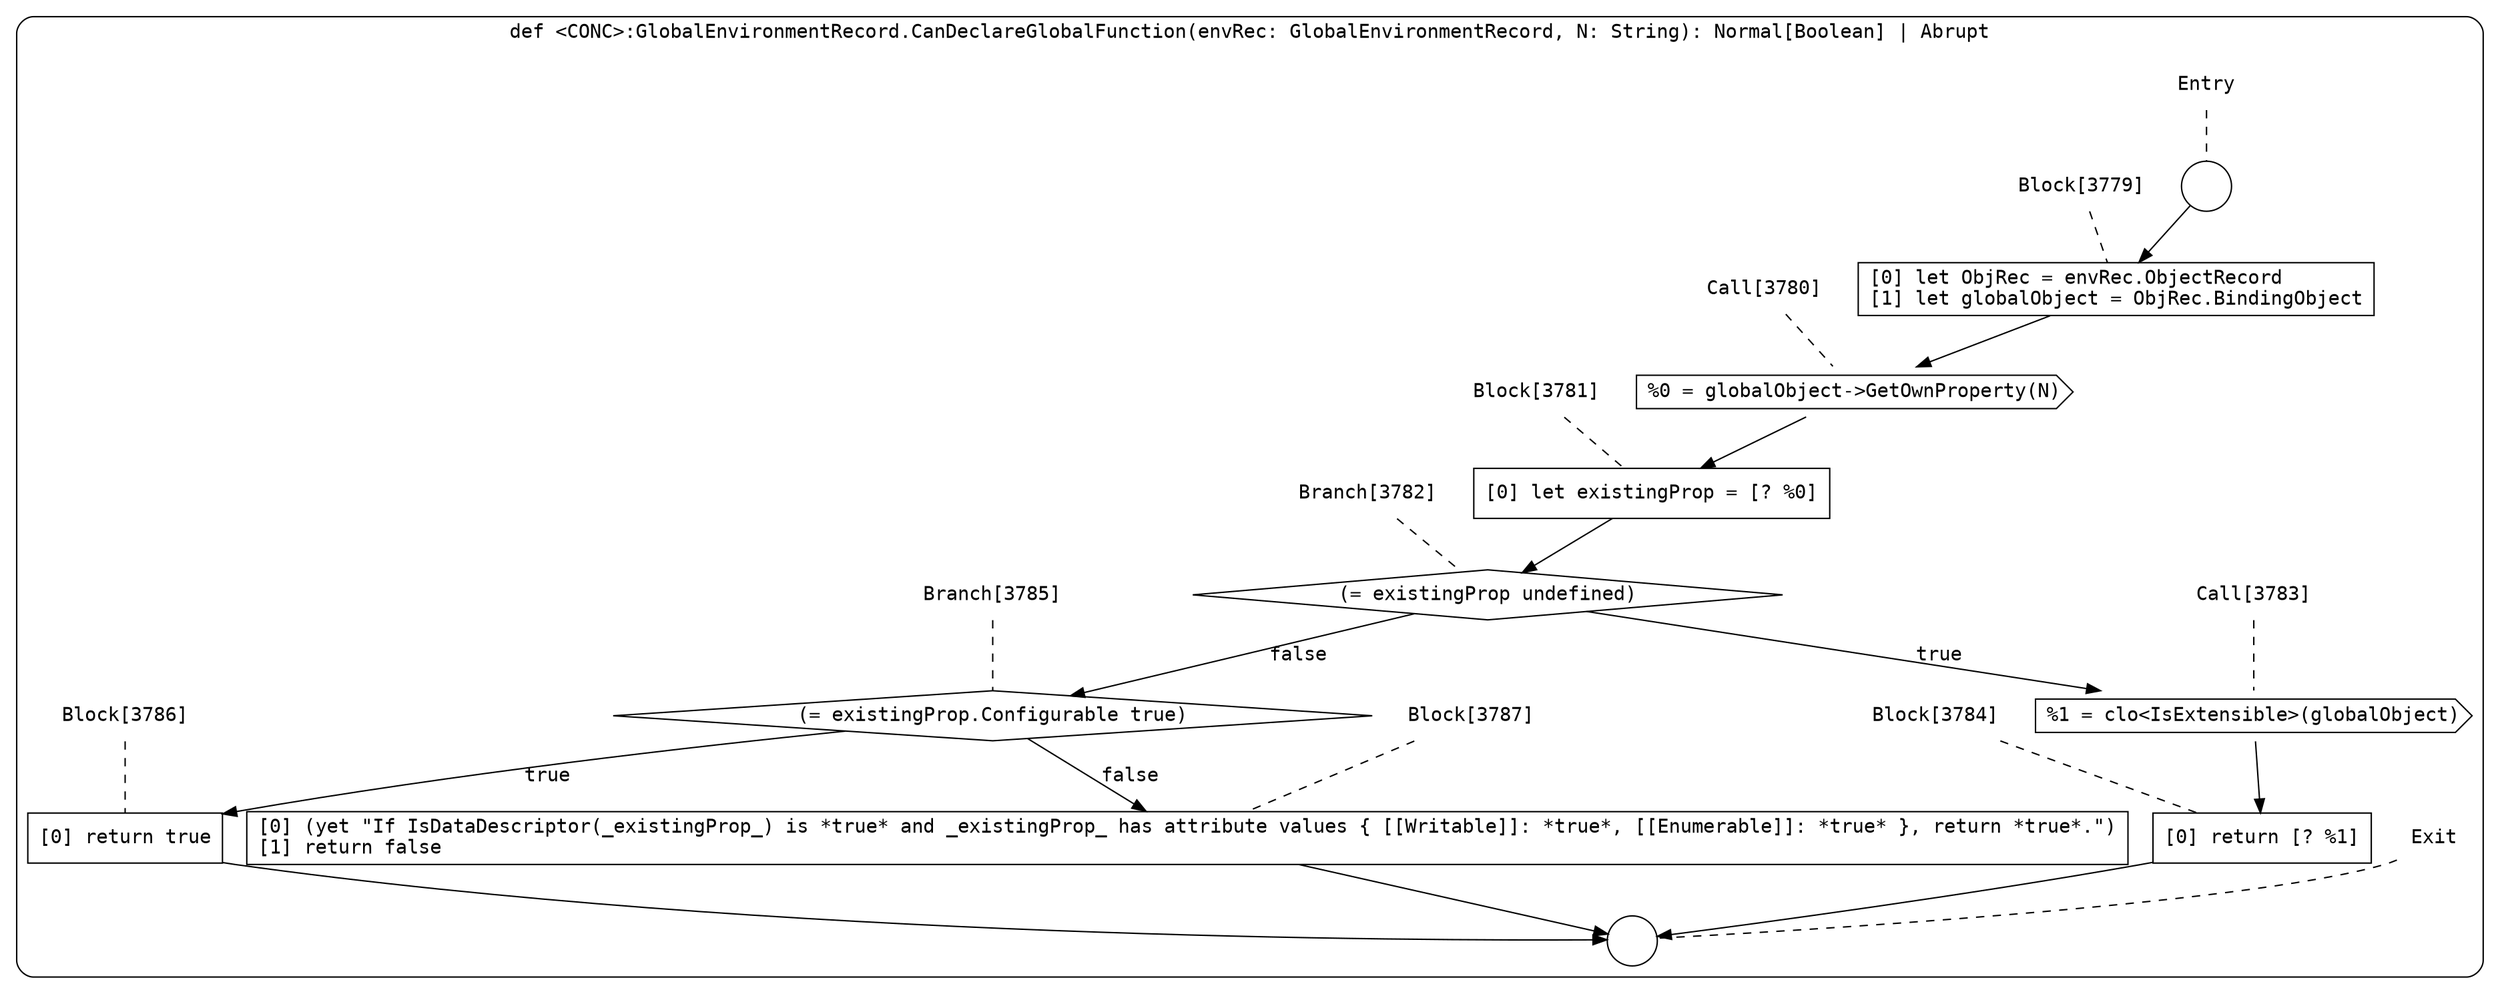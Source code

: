 digraph {
  graph [fontname = "Consolas"]
  node [fontname = "Consolas"]
  edge [fontname = "Consolas"]
  subgraph cluster1013 {
    label = "def <CONC>:GlobalEnvironmentRecord.CanDeclareGlobalFunction(envRec: GlobalEnvironmentRecord, N: String): Normal[Boolean] | Abrupt"
    style = rounded
    cluster1013_entry_name [shape=none, label=<<font color="black">Entry</font>>]
    cluster1013_entry_name -> cluster1013_entry [arrowhead=none, color="black", style=dashed]
    cluster1013_entry [shape=circle label=" " color="black" fillcolor="white" style=filled]
    cluster1013_entry -> node3779 [color="black"]
    cluster1013_exit_name [shape=none, label=<<font color="black">Exit</font>>]
    cluster1013_exit_name -> cluster1013_exit [arrowhead=none, color="black", style=dashed]
    cluster1013_exit [shape=circle label=" " color="black" fillcolor="white" style=filled]
    node3779_name [shape=none, label=<<font color="black">Block[3779]</font>>]
    node3779_name -> node3779 [arrowhead=none, color="black", style=dashed]
    node3779 [shape=box, label=<<font color="black">[0] let ObjRec = envRec.ObjectRecord<BR ALIGN="LEFT"/>[1] let globalObject = ObjRec.BindingObject<BR ALIGN="LEFT"/></font>> color="black" fillcolor="white", style=filled]
    node3779 -> node3780 [color="black"]
    node3780_name [shape=none, label=<<font color="black">Call[3780]</font>>]
    node3780_name -> node3780 [arrowhead=none, color="black", style=dashed]
    node3780 [shape=cds, label=<<font color="black">%0 = globalObject-&gt;GetOwnProperty(N)</font>> color="black" fillcolor="white", style=filled]
    node3780 -> node3781 [color="black"]
    node3781_name [shape=none, label=<<font color="black">Block[3781]</font>>]
    node3781_name -> node3781 [arrowhead=none, color="black", style=dashed]
    node3781 [shape=box, label=<<font color="black">[0] let existingProp = [? %0]<BR ALIGN="LEFT"/></font>> color="black" fillcolor="white", style=filled]
    node3781 -> node3782 [color="black"]
    node3782_name [shape=none, label=<<font color="black">Branch[3782]</font>>]
    node3782_name -> node3782 [arrowhead=none, color="black", style=dashed]
    node3782 [shape=diamond, label=<<font color="black">(= existingProp undefined)</font>> color="black" fillcolor="white", style=filled]
    node3782 -> node3783 [label=<<font color="black">true</font>> color="black"]
    node3782 -> node3785 [label=<<font color="black">false</font>> color="black"]
    node3783_name [shape=none, label=<<font color="black">Call[3783]</font>>]
    node3783_name -> node3783 [arrowhead=none, color="black", style=dashed]
    node3783 [shape=cds, label=<<font color="black">%1 = clo&lt;IsExtensible&gt;(globalObject)</font>> color="black" fillcolor="white", style=filled]
    node3783 -> node3784 [color="black"]
    node3785_name [shape=none, label=<<font color="black">Branch[3785]</font>>]
    node3785_name -> node3785 [arrowhead=none, color="black", style=dashed]
    node3785 [shape=diamond, label=<<font color="black">(= existingProp.Configurable true)</font>> color="black" fillcolor="white", style=filled]
    node3785 -> node3786 [label=<<font color="black">true</font>> color="black"]
    node3785 -> node3787 [label=<<font color="black">false</font>> color="black"]
    node3784_name [shape=none, label=<<font color="black">Block[3784]</font>>]
    node3784_name -> node3784 [arrowhead=none, color="black", style=dashed]
    node3784 [shape=box, label=<<font color="black">[0] return [? %1]<BR ALIGN="LEFT"/></font>> color="black" fillcolor="white", style=filled]
    node3784 -> cluster1013_exit [color="black"]
    node3786_name [shape=none, label=<<font color="black">Block[3786]</font>>]
    node3786_name -> node3786 [arrowhead=none, color="black", style=dashed]
    node3786 [shape=box, label=<<font color="black">[0] return true<BR ALIGN="LEFT"/></font>> color="black" fillcolor="white", style=filled]
    node3786 -> cluster1013_exit [color="black"]
    node3787_name [shape=none, label=<<font color="black">Block[3787]</font>>]
    node3787_name -> node3787 [arrowhead=none, color="black", style=dashed]
    node3787 [shape=box, label=<<font color="black">[0] (yet &quot;If IsDataDescriptor(_existingProp_) is *true* and _existingProp_ has attribute values { [[Writable]]: *true*, [[Enumerable]]: *true* }, return *true*.&quot;)<BR ALIGN="LEFT"/>[1] return false<BR ALIGN="LEFT"/></font>> color="black" fillcolor="white", style=filled]
    node3787 -> cluster1013_exit [color="black"]
  }
}